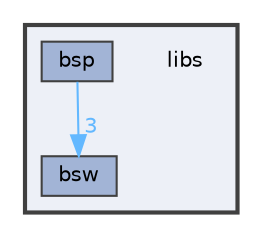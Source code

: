 digraph "libs"
{
 // LATEX_PDF_SIZE
  bgcolor="transparent";
  edge [fontname=Helvetica,fontsize=10,labelfontname=Helvetica,labelfontsize=10];
  node [fontname=Helvetica,fontsize=10,shape=box,height=0.2,width=0.4];
  compound=true
  subgraph clusterdir_6719ab1f1f7655efc2fa43f7eb574fd1 {
    graph [ bgcolor="#edf0f7", pencolor="grey25", label="", fontname=Helvetica,fontsize=10 style="filled,bold", URL="dir_6719ab1f1f7655efc2fa43f7eb574fd1.html",tooltip=""]
    dir_6719ab1f1f7655efc2fa43f7eb574fd1 [shape=plaintext, label="libs"];
  dir_70b6acf33ea3d9d20b9a05167e468f83 [label="bsp", fillcolor="#a2b4d6", color="grey25", style="filled", URL="dir_70b6acf33ea3d9d20b9a05167e468f83.html",tooltip=""];
  dir_6d5c880d47bd8ed5a2539072056c02e0 [label="bsw", fillcolor="#a2b4d6", color="grey25", style="filled", URL="dir_6d5c880d47bd8ed5a2539072056c02e0.html",tooltip=""];
  }
  dir_70b6acf33ea3d9d20b9a05167e468f83->dir_6d5c880d47bd8ed5a2539072056c02e0 [headlabel="3", labeldistance=1.5 headhref="dir_000021_000030.html" href="dir_000021_000030.html" color="steelblue1" fontcolor="steelblue1"];
}
